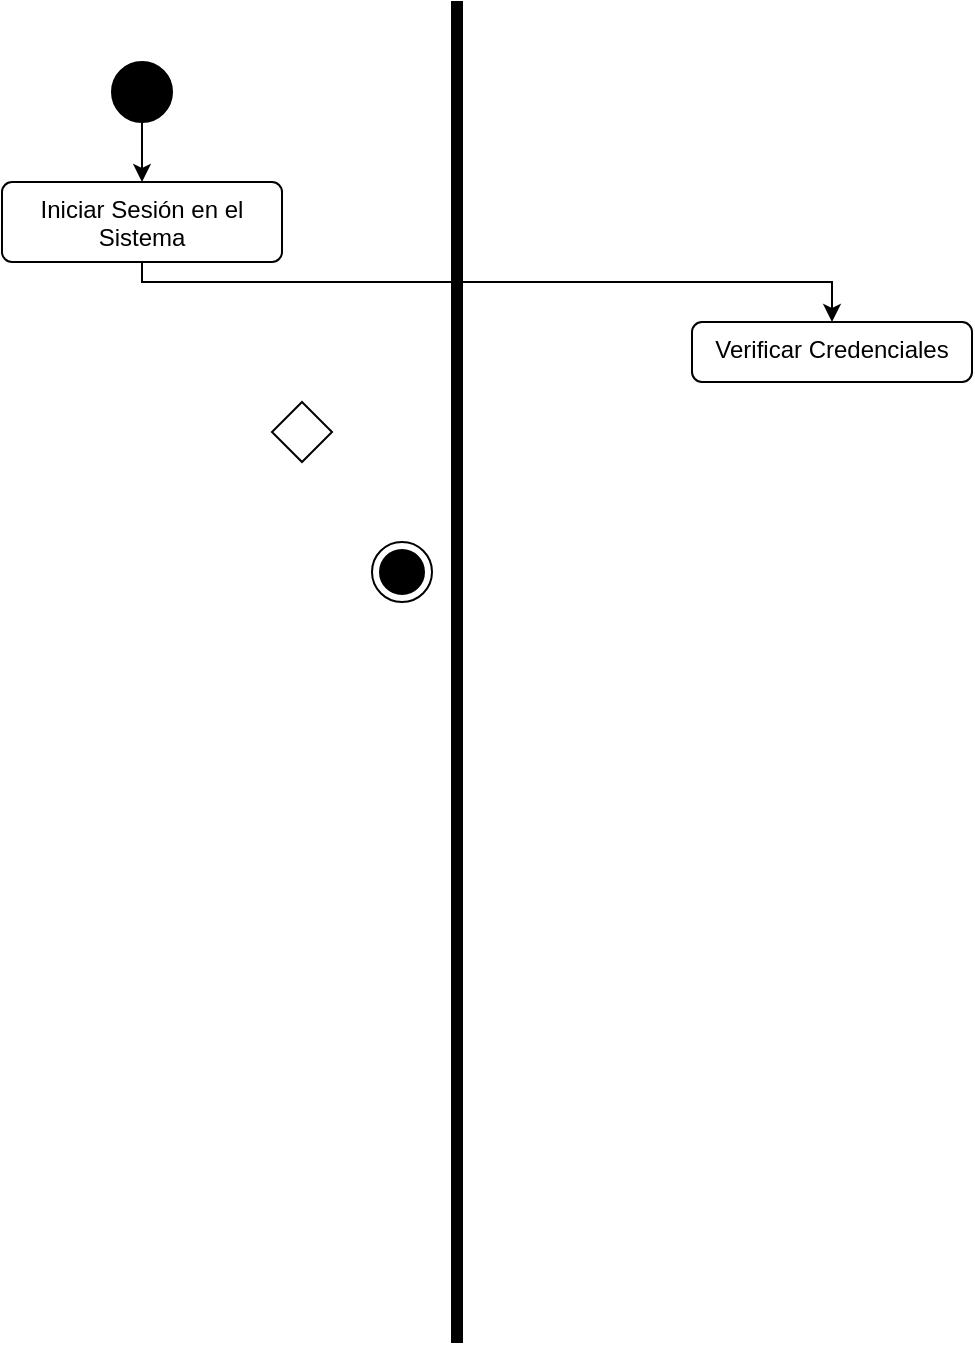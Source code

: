 <mxfile version="28.2.7">
  <diagram name="Página-1" id="XKuSyR3SEuEtPifdnJ6K">
    <mxGraphModel dx="1668" dy="925" grid="1" gridSize="10" guides="1" tooltips="1" connect="1" arrows="1" fold="1" page="1" pageScale="1" pageWidth="827" pageHeight="1169" math="0" shadow="0">
      <root>
        <mxCell id="0" />
        <mxCell id="1" parent="0" />
        <mxCell id="kKXYw5CmFHnqpy6ccxXi-7" style="edgeStyle=orthogonalEdgeStyle;rounded=0;orthogonalLoop=1;jettySize=auto;html=1;exitX=0.5;exitY=1;exitDx=0;exitDy=0;entryX=0.5;entryY=0;entryDx=0;entryDy=0;" edge="1" parent="1" source="kKXYw5CmFHnqpy6ccxXi-2" target="kKXYw5CmFHnqpy6ccxXi-6">
          <mxGeometry relative="1" as="geometry" />
        </mxCell>
        <mxCell id="kKXYw5CmFHnqpy6ccxXi-2" value="" style="ellipse;fillColor=strokeColor;html=1;" vertex="1" parent="1">
          <mxGeometry x="310" y="40" width="30" height="30" as="geometry" />
        </mxCell>
        <mxCell id="kKXYw5CmFHnqpy6ccxXi-3" value="" style="ellipse;html=1;shape=endState;fillColor=strokeColor;" vertex="1" parent="1">
          <mxGeometry x="440" y="280" width="30" height="30" as="geometry" />
        </mxCell>
        <mxCell id="kKXYw5CmFHnqpy6ccxXi-13" style="edgeStyle=orthogonalEdgeStyle;rounded=0;orthogonalLoop=1;jettySize=auto;html=1;entryX=0.5;entryY=0;entryDx=0;entryDy=0;" edge="1" parent="1" source="kKXYw5CmFHnqpy6ccxXi-6" target="kKXYw5CmFHnqpy6ccxXi-12">
          <mxGeometry relative="1" as="geometry">
            <Array as="points">
              <mxPoint x="325" y="150" />
              <mxPoint x="670" y="150" />
            </Array>
          </mxGeometry>
        </mxCell>
        <mxCell id="kKXYw5CmFHnqpy6ccxXi-6" value="Iniciar Sesión en el Sistema" style="html=1;align=center;verticalAlign=top;rounded=1;absoluteArcSize=1;arcSize=10;dashed=0;whiteSpace=wrap;" vertex="1" parent="1">
          <mxGeometry x="255" y="100" width="140" height="40" as="geometry" />
        </mxCell>
        <mxCell id="kKXYw5CmFHnqpy6ccxXi-8" value="" style="html=1;points=[];perimeter=orthogonalPerimeter;fillColor=strokeColor;" vertex="1" parent="1">
          <mxGeometry x="480" y="10" width="5" height="670" as="geometry" />
        </mxCell>
        <mxCell id="kKXYw5CmFHnqpy6ccxXi-12" value="Verificar Credenciales" style="html=1;align=center;verticalAlign=top;rounded=1;absoluteArcSize=1;arcSize=10;dashed=0;whiteSpace=wrap;" vertex="1" parent="1">
          <mxGeometry x="600" y="170" width="140" height="30" as="geometry" />
        </mxCell>
        <mxCell id="kKXYw5CmFHnqpy6ccxXi-16" value="" style="rhombus;" vertex="1" parent="1">
          <mxGeometry x="390" y="210" width="30" height="30" as="geometry" />
        </mxCell>
      </root>
    </mxGraphModel>
  </diagram>
</mxfile>
